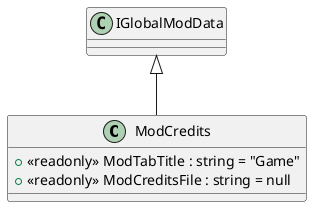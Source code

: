@startuml
class ModCredits {
    + <<readonly>> ModTabTitle : string = "Game"
    + <<readonly>> ModCreditsFile : string = null
}
IGlobalModData <|-- ModCredits
@enduml
